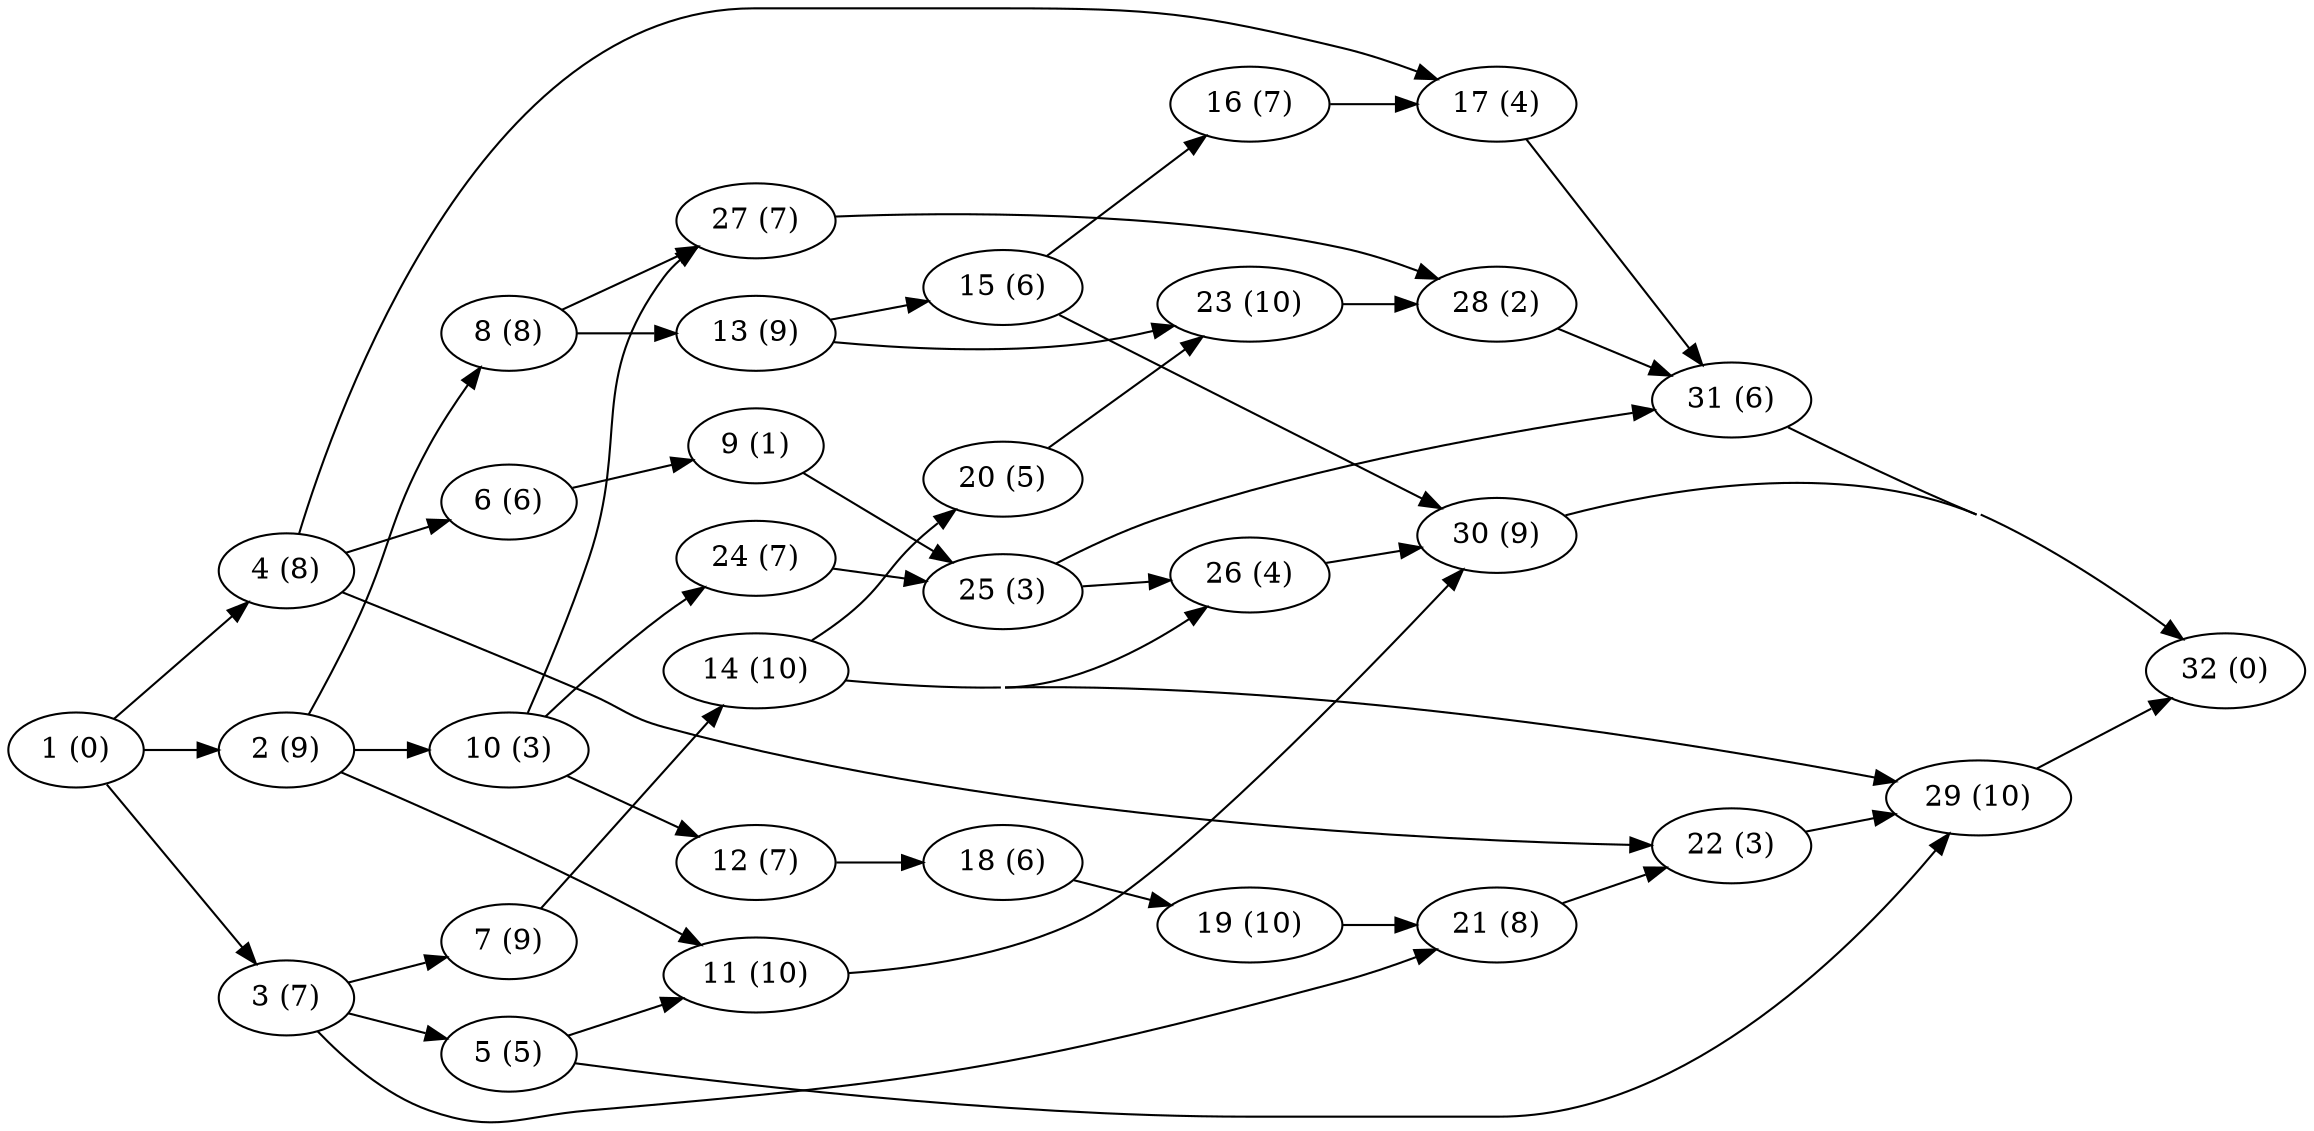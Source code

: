 digraph j30_27_bas {
	rankdir=LR;
	concentrate=true;

	2 [label="2 (9)"]
	9 [label="9 (1)"]
	15 [label="15 (6)"]
	30 [label="30 (9)"]
	4 [label="4 (8)"]
	27 [label="27 (7)"]
	22 [label="22 (3)"]
	12 [label="12 (7)"]
	6 [label="6 (6)"]
	8 [label="8 (8)"]
	21 [label="21 (8)"]
	31 [label="31 (6)"]
	7 [label="7 (9)"]
	29 [label="29 (10)"]
	17 [label="17 (4)"]
	3 [label="3 (7)"]
	14 [label="14 (10)"]
	26 [label="26 (4)"]
	10 [label="10 (3)"]
	28 [label="28 (2)"]
	16 [label="16 (7)"]
	18 [label="18 (6)"]
	23 [label="23 (10)"]
	19 [label="19 (10)"]
	20 [label="20 (5)"]
	32 [label="32 (0)"]
	25 [label="25 (3)"]
	24 [label="24 (7)"]
	13 [label="13 (9)"]
	1 [label="1 (0)"]
	11 [label="11 (10)"]
	5 [label="5 (5)"]

	1 -> { 2 3 4 };
	2 -> { 8 10 11 };
	3 -> { 5 7 21 };
	4 -> { 6 17 22 };
	5 -> { 11 29 };
	6 -> { 9 };
	7 -> { 14 };
	8 -> { 13 27 };
	9 -> { 25 };
	10 -> { 12 24 27 };
	11 -> { 30 };
	12 -> { 18 };
	13 -> { 15 23 };
	14 -> { 20 26 29 };
	15 -> { 16 30 };
	16 -> { 17 };
	17 -> { 31 };
	18 -> { 19 };
	19 -> { 21 };
	20 -> { 23 };
	21 -> { 22 };
	22 -> { 29 };
	23 -> { 28 };
	24 -> { 25 };
	25 -> { 26 31 };
	26 -> { 30 };
	27 -> { 28 };
	28 -> { 31 };
	29 -> { 32 };
	30 -> { 32 };
	31 -> { 32 };

	{ rank=same; 2 3 4 }
	{ rank=same; 5 6 7 8 10 }
	{ rank=same; 9 11 12 13 14 24 27 }
	{ rank=same; 15 18 20 25 }
	{ rank=same; 16 19 23 26 }
	{ rank=same; 17 21 28 30 }
	{ rank=same; 22 31 }
	{ rank=same; 29 }
	{ rank=same; 32 }

}
